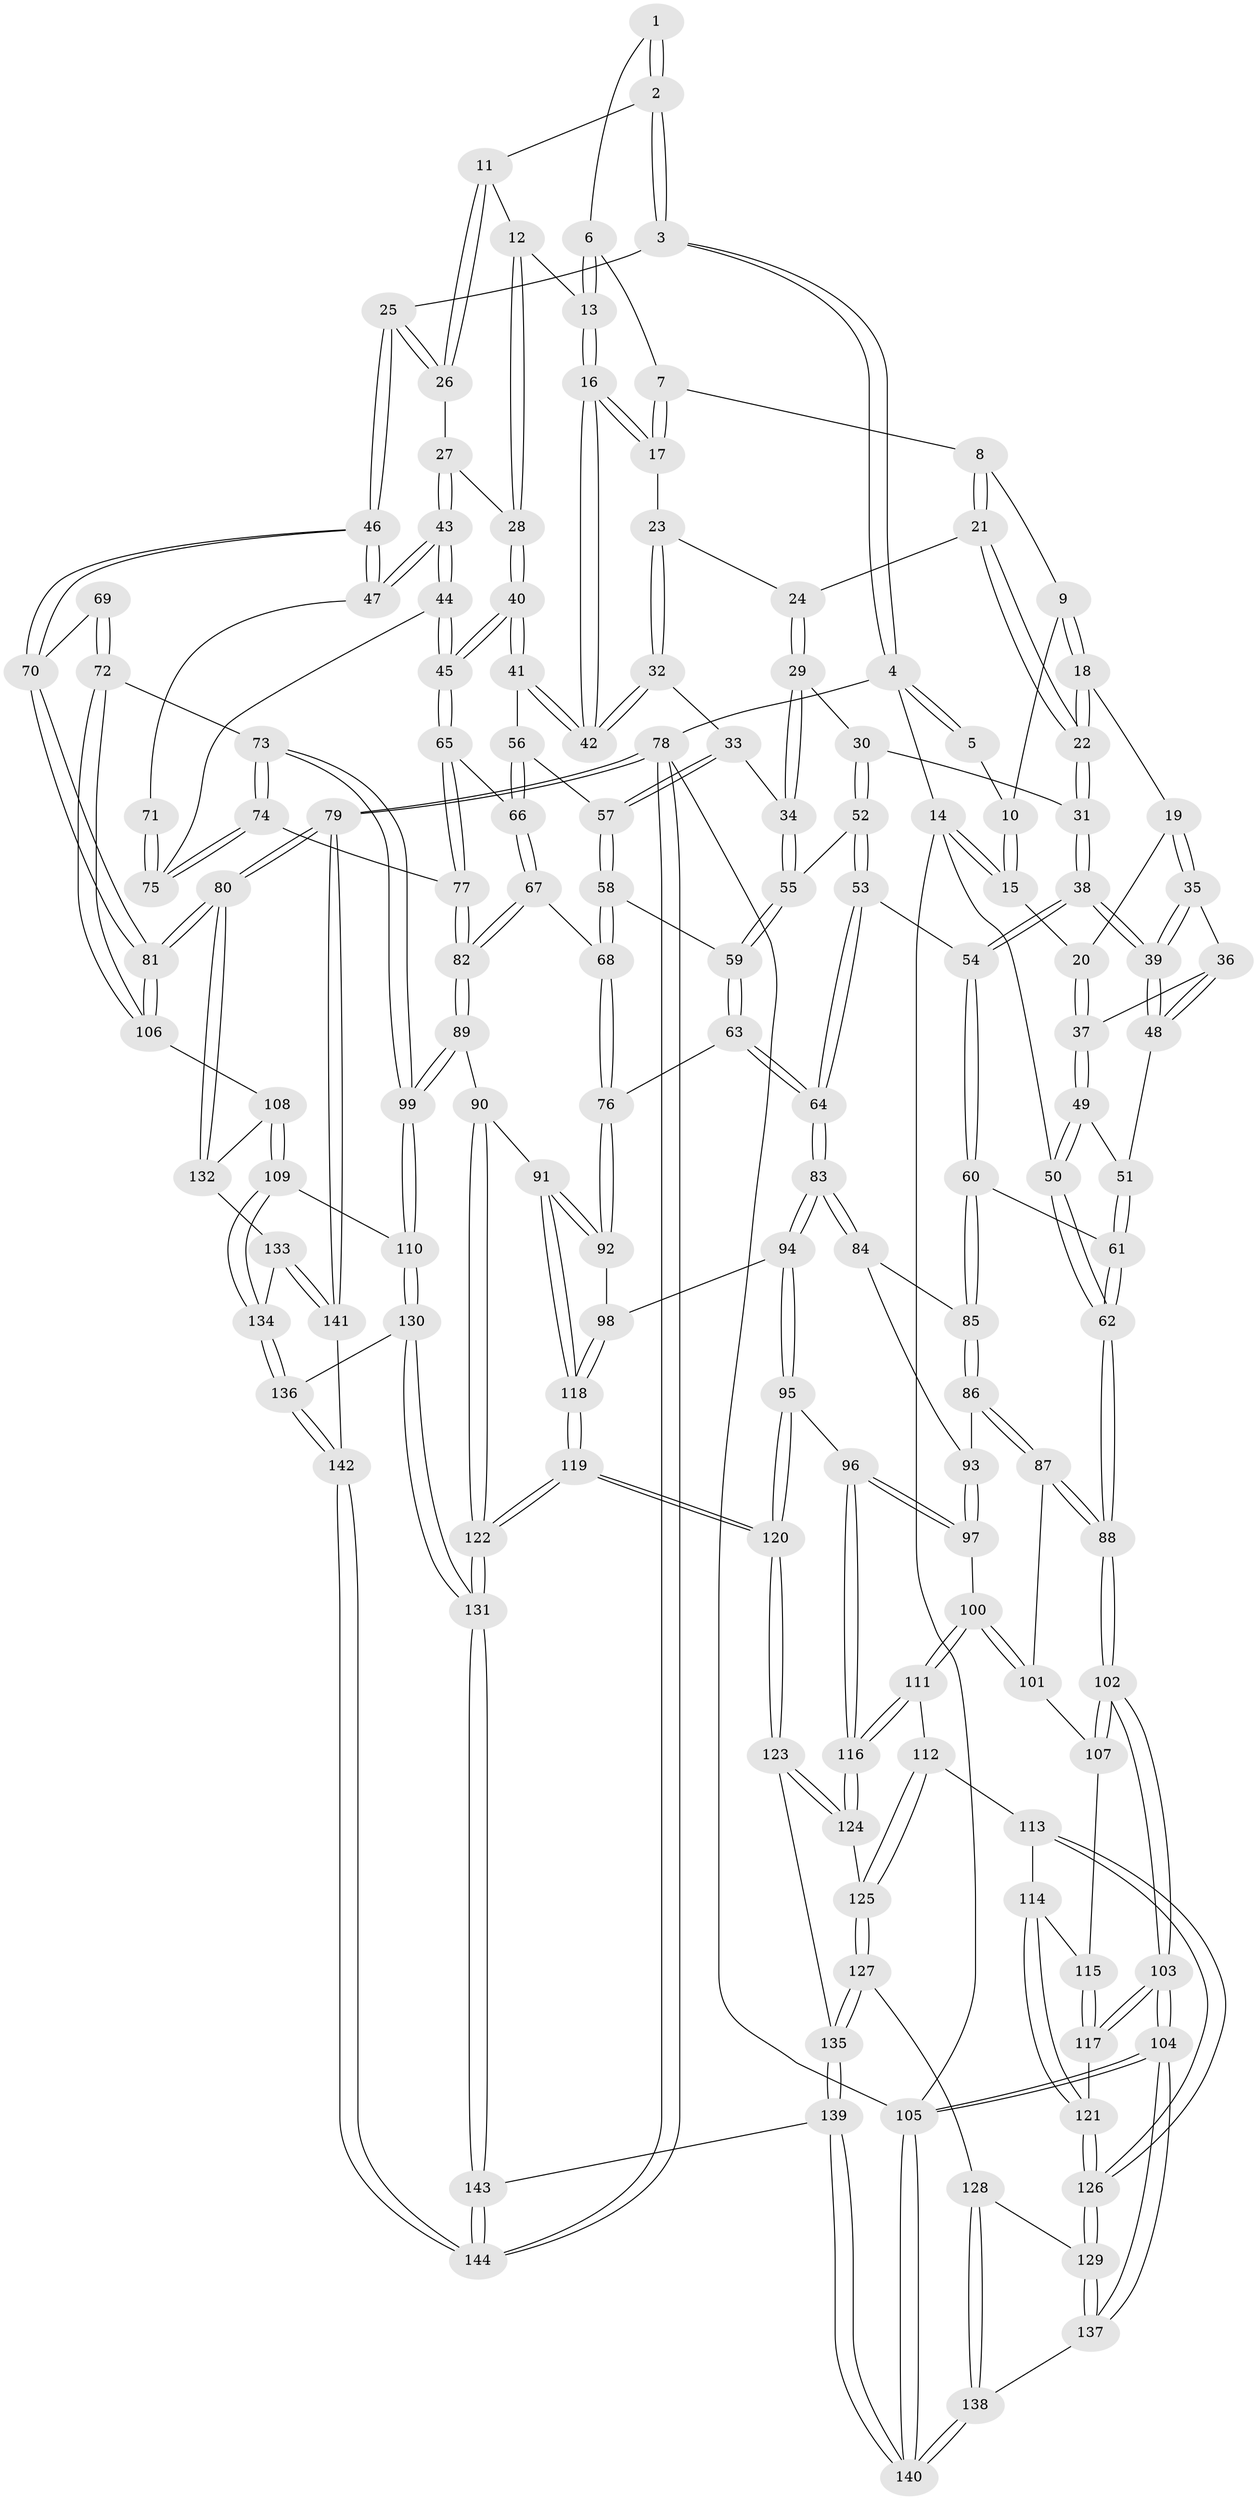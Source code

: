 // coarse degree distribution, {2: 0.06896551724137931, 4: 0.3103448275862069, 3: 0.5, 5: 0.1206896551724138}
// Generated by graph-tools (version 1.1) at 2025/54/03/04/25 22:54:09]
// undirected, 144 vertices, 357 edges
graph export_dot {
  node [color=gray90,style=filled];
  1 [pos="+0.7341141924297828+0"];
  2 [pos="+0.8244698750029205+0.0990408637685362"];
  3 [pos="+1+0"];
  4 [pos="+1+0"];
  5 [pos="+0.7151048201939028+0"];
  6 [pos="+0.6645650557603611+0.052819521395223605"];
  7 [pos="+0.6384339470703616+0.07326939961669979"];
  8 [pos="+0.4691838750490772+0.06516103506054623"];
  9 [pos="+0.4390724048232394+0"];
  10 [pos="+0.4181562953332419+0"];
  11 [pos="+0.8187438560531606+0.11420024210232971"];
  12 [pos="+0.8052042778705799+0.12455181475093038"];
  13 [pos="+0.7301237776234524+0.16505322045450965"];
  14 [pos="+0+0"];
  15 [pos="+0+0"];
  16 [pos="+0.6792492918852444+0.2168628977091565"];
  17 [pos="+0.6367190654752936+0.18663320116441107"];
  18 [pos="+0.2698187359156447+0.15359100870925346"];
  19 [pos="+0.20348484744850542+0.14662720718542285"];
  20 [pos="+0.18807702584082175+0.1315099140588887"];
  21 [pos="+0.47305932321209043+0.09192752489902863"];
  22 [pos="+0.32030729738531166+0.20036530632278096"];
  23 [pos="+0.5621802036793896+0.16496320667639566"];
  24 [pos="+0.4855316827562842+0.12360287237894493"];
  25 [pos="+1+0.060971671896312064"];
  26 [pos="+0.8867821728407874+0.21491500268697114"];
  27 [pos="+0.8856259298973684+0.22934737994072626"];
  28 [pos="+0.8066116277338334+0.23592968611586343"];
  29 [pos="+0.46875575288969196+0.185449335140373"];
  30 [pos="+0.3402744882816579+0.25764266039021805"];
  31 [pos="+0.33711828850613507+0.2563251077393255"];
  32 [pos="+0.5494881610947966+0.2879491338544498"];
  33 [pos="+0.5478233150823891+0.2893885978924193"];
  34 [pos="+0.4815670428745425+0.2786981984500812"];
  35 [pos="+0.20095409988874266+0.22990522795058446"];
  36 [pos="+0.1277003051394092+0.26303790380900666"];
  37 [pos="+0.0939590813158187+0.25679543475925504"];
  38 [pos="+0.24617156464098552+0.3097252430721433"];
  39 [pos="+0.23474177087259718+0.2993401898387684"];
  40 [pos="+0.7645303416381333+0.34305002808677343"];
  41 [pos="+0.7072400414754344+0.2997587793819891"];
  42 [pos="+0.6801909215069986+0.23311603641408538"];
  43 [pos="+0.8879018689923764+0.3033644753247437"];
  44 [pos="+0.8383138555702865+0.3586271457297239"];
  45 [pos="+0.7788142960301385+0.35784830084594305"];
  46 [pos="+1+0.2716472169190908"];
  47 [pos="+1+0.2874843218378381"];
  48 [pos="+0.1519305371090714+0.3106482830032475"];
  49 [pos="+0.02817035644561126+0.2645029157062431"];
  50 [pos="+0+0.26692319551614263"];
  51 [pos="+0.14235993167630948+0.32286315552742445"];
  52 [pos="+0.37037086567210964+0.2928776502956573"];
  53 [pos="+0.35383769622113886+0.4295657322594573"];
  54 [pos="+0.24727869515232162+0.3423412325916948"];
  55 [pos="+0.46228028705227603+0.30408848060603805"];
  56 [pos="+0.6030492456431449+0.3703502059227225"];
  57 [pos="+0.5816238561515819+0.37482757126358557"];
  58 [pos="+0.5794897211969768+0.3770902327052774"];
  59 [pos="+0.4664319260079738+0.39546613226138777"];
  60 [pos="+0.14322723939633944+0.4453578264856573"];
  61 [pos="+0.11256030115364361+0.42133663424775364"];
  62 [pos="+0+0.2911480826507801"];
  63 [pos="+0.4235846670958384+0.4569950117454503"];
  64 [pos="+0.3765187670887254+0.4730197651611086"];
  65 [pos="+0.7579088875276976+0.4016742117348773"];
  66 [pos="+0.6815860016713865+0.4596971290517177"];
  67 [pos="+0.6621489969856622+0.49295964326249697"];
  68 [pos="+0.583566958243783+0.49666486975156093"];
  69 [pos="+0.9611339776740571+0.4131861298460303"];
  70 [pos="+1+0.3814406484912916"];
  71 [pos="+0.9115988735414972+0.39083871891081784"];
  72 [pos="+0.9237896136102348+0.5493644227235837"];
  73 [pos="+0.9191464168117166+0.5489597793995233"];
  74 [pos="+0.8954886400349615+0.5202425190617537"];
  75 [pos="+0.8497847072691538+0.37208526165293637"];
  76 [pos="+0.5541668600122693+0.5183793894462683"];
  77 [pos="+0.7818486198699024+0.5028221553363876"];
  78 [pos="+1+1"];
  79 [pos="+1+0.7932947808818437"];
  80 [pos="+1+0.6606474008898136"];
  81 [pos="+1+0.5927231168289787"];
  82 [pos="+0.7252898192608365+0.5994313831671716"];
  83 [pos="+0.37561875927965926+0.4744905411854818"];
  84 [pos="+0.3306307157301283+0.4924467490496735"];
  85 [pos="+0.14377745698829572+0.44688091759015247"];
  86 [pos="+0.13495461077914825+0.5155971174752784"];
  87 [pos="+0.13078296997871638+0.538828411856864"];
  88 [pos="+0+0.47127312067604993"];
  89 [pos="+0.7304347901119367+0.6536790530376643"];
  90 [pos="+0.6743998543880988+0.6524914631748997"];
  91 [pos="+0.6138344925330239+0.637714601735622"];
  92 [pos="+0.5553923934587371+0.5992506611593386"];
  93 [pos="+0.2985831239491447+0.5311194941116141"];
  94 [pos="+0.40727441527786584+0.6041168036782776"];
  95 [pos="+0.35125060680002484+0.6798264422543946"];
  96 [pos="+0.3185749371035803+0.6831417646220059"];
  97 [pos="+0.2827355497813188+0.552994875019068"];
  98 [pos="+0.49261240096340714+0.6333554447352705"];
  99 [pos="+0.7643316349330747+0.6843525739262898"];
  100 [pos="+0.19223394494844387+0.6011265997316642"];
  101 [pos="+0.13211411782259455+0.5533591460869182"];
  102 [pos="+0+0.5286799479134568"];
  103 [pos="+0+0.71724704448312"];
  104 [pos="+0+0.9586836529686992"];
  105 [pos="+0+1"];
  106 [pos="+0.9428280920137214+0.5548632338674657"];
  107 [pos="+0.0779680321777609+0.602768798633709"];
  108 [pos="+0.9182168517935719+0.7295641973636318"];
  109 [pos="+0.8522290395120059+0.7245275263705114"];
  110 [pos="+0.7675535328309874+0.6948618136041983"];
  111 [pos="+0.20550846631636333+0.6495919301132115"];
  112 [pos="+0.13777105722173022+0.7099095390930169"];
  113 [pos="+0.13432052593190008+0.7112152239113102"];
  114 [pos="+0.08308300790673769+0.6664075816574864"];
  115 [pos="+0.07139833130328431+0.6442785348995652"];
  116 [pos="+0.27992624737886723+0.7004273119824534"];
  117 [pos="+0+0.7190138726606693"];
  118 [pos="+0.49100877272346394+0.8092670961608839"];
  119 [pos="+0.4847799206560202+0.8384502055645308"];
  120 [pos="+0.4846707737308826+0.8383911738130302"];
  121 [pos="+0.03101966000063275+0.7524771977026294"];
  122 [pos="+0.49915315694700235+0.8609442844351142"];
  123 [pos="+0.2894375793291563+0.8204001736968045"];
  124 [pos="+0.2713502738839378+0.7309060288094604"];
  125 [pos="+0.20564406782051484+0.7579498189288413"];
  126 [pos="+0.09529528805644773+0.7960178440523484"];
  127 [pos="+0.16007822823766452+0.8351006164452097"];
  128 [pos="+0.10616201882590302+0.825005513077634"];
  129 [pos="+0.10297589925018953+0.8215294940843783"];
  130 [pos="+0.7251465267221746+0.8354075704884861"];
  131 [pos="+0.5392215093732866+0.9468177848447721"];
  132 [pos="+0.9190050954771907+0.729798712619715"];
  133 [pos="+0.9520635338032075+0.8517732727170083"];
  134 [pos="+0.9061318536002164+0.8869605255479405"];
  135 [pos="+0.2337683178040354+0.8835024531011165"];
  136 [pos="+0.8718388726266286+0.9326065608680648"];
  137 [pos="+0+0.9246094855434781"];
  138 [pos="+0.08434393184327174+0.914022512391243"];
  139 [pos="+0.2786329588555562+1"];
  140 [pos="+0.20590039944453525+1"];
  141 [pos="+1+0.8121027767332455"];
  142 [pos="+0.8822468938202573+0.9789248689768593"];
  143 [pos="+0.5025216666507617+1"];
  144 [pos="+0.9336441699265327+1"];
  1 -- 2;
  1 -- 2;
  1 -- 6;
  2 -- 3;
  2 -- 3;
  2 -- 11;
  3 -- 4;
  3 -- 4;
  3 -- 25;
  4 -- 5;
  4 -- 5;
  4 -- 14;
  4 -- 78;
  5 -- 10;
  6 -- 7;
  6 -- 13;
  6 -- 13;
  7 -- 8;
  7 -- 17;
  7 -- 17;
  8 -- 9;
  8 -- 21;
  8 -- 21;
  9 -- 10;
  9 -- 18;
  9 -- 18;
  10 -- 15;
  10 -- 15;
  11 -- 12;
  11 -- 26;
  11 -- 26;
  12 -- 13;
  12 -- 28;
  12 -- 28;
  13 -- 16;
  13 -- 16;
  14 -- 15;
  14 -- 15;
  14 -- 50;
  14 -- 105;
  15 -- 20;
  16 -- 17;
  16 -- 17;
  16 -- 42;
  16 -- 42;
  17 -- 23;
  18 -- 19;
  18 -- 22;
  18 -- 22;
  19 -- 20;
  19 -- 35;
  19 -- 35;
  20 -- 37;
  20 -- 37;
  21 -- 22;
  21 -- 22;
  21 -- 24;
  22 -- 31;
  22 -- 31;
  23 -- 24;
  23 -- 32;
  23 -- 32;
  24 -- 29;
  24 -- 29;
  25 -- 26;
  25 -- 26;
  25 -- 46;
  25 -- 46;
  26 -- 27;
  27 -- 28;
  27 -- 43;
  27 -- 43;
  28 -- 40;
  28 -- 40;
  29 -- 30;
  29 -- 34;
  29 -- 34;
  30 -- 31;
  30 -- 52;
  30 -- 52;
  31 -- 38;
  31 -- 38;
  32 -- 33;
  32 -- 42;
  32 -- 42;
  33 -- 34;
  33 -- 57;
  33 -- 57;
  34 -- 55;
  34 -- 55;
  35 -- 36;
  35 -- 39;
  35 -- 39;
  36 -- 37;
  36 -- 48;
  36 -- 48;
  37 -- 49;
  37 -- 49;
  38 -- 39;
  38 -- 39;
  38 -- 54;
  38 -- 54;
  39 -- 48;
  39 -- 48;
  40 -- 41;
  40 -- 41;
  40 -- 45;
  40 -- 45;
  41 -- 42;
  41 -- 42;
  41 -- 56;
  43 -- 44;
  43 -- 44;
  43 -- 47;
  43 -- 47;
  44 -- 45;
  44 -- 45;
  44 -- 75;
  45 -- 65;
  45 -- 65;
  46 -- 47;
  46 -- 47;
  46 -- 70;
  46 -- 70;
  47 -- 71;
  48 -- 51;
  49 -- 50;
  49 -- 50;
  49 -- 51;
  50 -- 62;
  50 -- 62;
  51 -- 61;
  51 -- 61;
  52 -- 53;
  52 -- 53;
  52 -- 55;
  53 -- 54;
  53 -- 64;
  53 -- 64;
  54 -- 60;
  54 -- 60;
  55 -- 59;
  55 -- 59;
  56 -- 57;
  56 -- 66;
  56 -- 66;
  57 -- 58;
  57 -- 58;
  58 -- 59;
  58 -- 68;
  58 -- 68;
  59 -- 63;
  59 -- 63;
  60 -- 61;
  60 -- 85;
  60 -- 85;
  61 -- 62;
  61 -- 62;
  62 -- 88;
  62 -- 88;
  63 -- 64;
  63 -- 64;
  63 -- 76;
  64 -- 83;
  64 -- 83;
  65 -- 66;
  65 -- 77;
  65 -- 77;
  66 -- 67;
  66 -- 67;
  67 -- 68;
  67 -- 82;
  67 -- 82;
  68 -- 76;
  68 -- 76;
  69 -- 70;
  69 -- 72;
  69 -- 72;
  70 -- 81;
  70 -- 81;
  71 -- 75;
  71 -- 75;
  72 -- 73;
  72 -- 106;
  72 -- 106;
  73 -- 74;
  73 -- 74;
  73 -- 99;
  73 -- 99;
  74 -- 75;
  74 -- 75;
  74 -- 77;
  76 -- 92;
  76 -- 92;
  77 -- 82;
  77 -- 82;
  78 -- 79;
  78 -- 79;
  78 -- 144;
  78 -- 144;
  78 -- 105;
  79 -- 80;
  79 -- 80;
  79 -- 141;
  79 -- 141;
  80 -- 81;
  80 -- 81;
  80 -- 132;
  80 -- 132;
  81 -- 106;
  81 -- 106;
  82 -- 89;
  82 -- 89;
  83 -- 84;
  83 -- 84;
  83 -- 94;
  83 -- 94;
  84 -- 85;
  84 -- 93;
  85 -- 86;
  85 -- 86;
  86 -- 87;
  86 -- 87;
  86 -- 93;
  87 -- 88;
  87 -- 88;
  87 -- 101;
  88 -- 102;
  88 -- 102;
  89 -- 90;
  89 -- 99;
  89 -- 99;
  90 -- 91;
  90 -- 122;
  90 -- 122;
  91 -- 92;
  91 -- 92;
  91 -- 118;
  91 -- 118;
  92 -- 98;
  93 -- 97;
  93 -- 97;
  94 -- 95;
  94 -- 95;
  94 -- 98;
  95 -- 96;
  95 -- 120;
  95 -- 120;
  96 -- 97;
  96 -- 97;
  96 -- 116;
  96 -- 116;
  97 -- 100;
  98 -- 118;
  98 -- 118;
  99 -- 110;
  99 -- 110;
  100 -- 101;
  100 -- 101;
  100 -- 111;
  100 -- 111;
  101 -- 107;
  102 -- 103;
  102 -- 103;
  102 -- 107;
  102 -- 107;
  103 -- 104;
  103 -- 104;
  103 -- 117;
  103 -- 117;
  104 -- 105;
  104 -- 105;
  104 -- 137;
  104 -- 137;
  105 -- 140;
  105 -- 140;
  106 -- 108;
  107 -- 115;
  108 -- 109;
  108 -- 109;
  108 -- 132;
  109 -- 110;
  109 -- 134;
  109 -- 134;
  110 -- 130;
  110 -- 130;
  111 -- 112;
  111 -- 116;
  111 -- 116;
  112 -- 113;
  112 -- 125;
  112 -- 125;
  113 -- 114;
  113 -- 126;
  113 -- 126;
  114 -- 115;
  114 -- 121;
  114 -- 121;
  115 -- 117;
  115 -- 117;
  116 -- 124;
  116 -- 124;
  117 -- 121;
  118 -- 119;
  118 -- 119;
  119 -- 120;
  119 -- 120;
  119 -- 122;
  119 -- 122;
  120 -- 123;
  120 -- 123;
  121 -- 126;
  121 -- 126;
  122 -- 131;
  122 -- 131;
  123 -- 124;
  123 -- 124;
  123 -- 135;
  124 -- 125;
  125 -- 127;
  125 -- 127;
  126 -- 129;
  126 -- 129;
  127 -- 128;
  127 -- 135;
  127 -- 135;
  128 -- 129;
  128 -- 138;
  128 -- 138;
  129 -- 137;
  129 -- 137;
  130 -- 131;
  130 -- 131;
  130 -- 136;
  131 -- 143;
  131 -- 143;
  132 -- 133;
  133 -- 134;
  133 -- 141;
  133 -- 141;
  134 -- 136;
  134 -- 136;
  135 -- 139;
  135 -- 139;
  136 -- 142;
  136 -- 142;
  137 -- 138;
  138 -- 140;
  138 -- 140;
  139 -- 140;
  139 -- 140;
  139 -- 143;
  141 -- 142;
  142 -- 144;
  142 -- 144;
  143 -- 144;
  143 -- 144;
}
